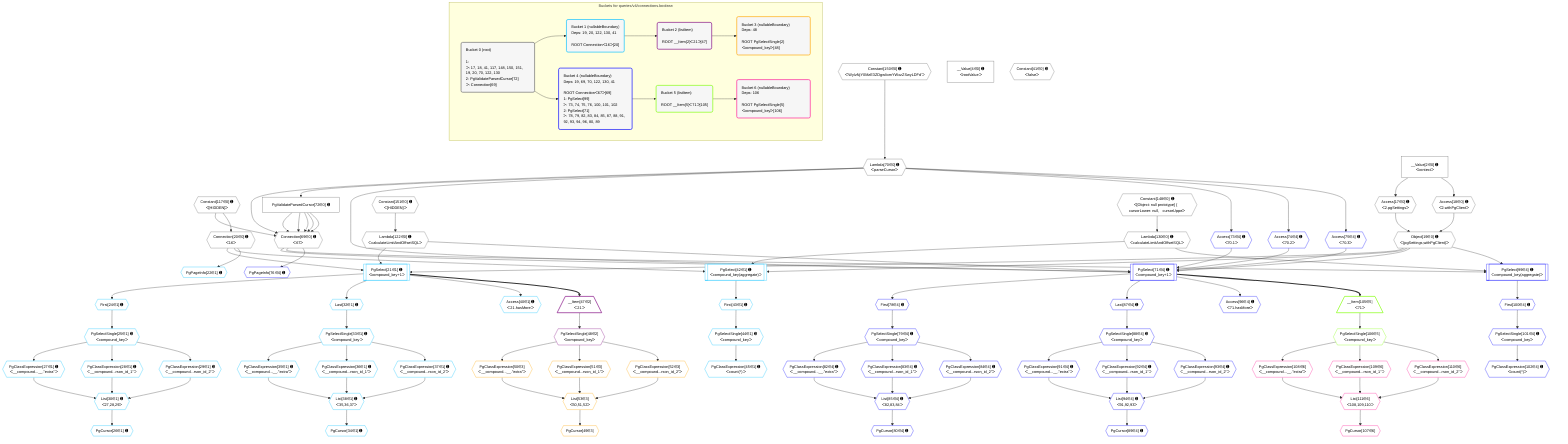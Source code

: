 %%{init: {'themeVariables': { 'fontSize': '12px'}}}%%
graph TD
    classDef path fill:#eee,stroke:#000,color:#000
    classDef plan fill:#fff,stroke-width:1px,color:#000
    classDef itemplan fill:#fff,stroke-width:2px,color:#000
    classDef unbatchedplan fill:#dff,stroke-width:1px,color:#000
    classDef sideeffectplan fill:#fcc,stroke-width:2px,color:#000
    classDef bucket fill:#f6f6f6,color:#000,stroke-width:2px,text-align:left


    %% plan dependencies
    Connection69{{"Connection[69∈0] ➊<br />ᐸ67ᐳ"}}:::plan
    Constant117{{"Constant[117∈0] ➊<br />ᐸ[HIDDEN]ᐳ"}}:::plan
    Lambda70{{"Lambda[70∈0] ➊<br />ᐸparseCursorᐳ"}}:::plan
    PgValidateParsedCursor72["PgValidateParsedCursor[72∈0] ➊"]:::plan
    Constant117 & Lambda70 & PgValidateParsedCursor72 & PgValidateParsedCursor72 & PgValidateParsedCursor72 & PgValidateParsedCursor72 & PgValidateParsedCursor72 --> Connection69
    Object19{{"Object[19∈0] ➊<br />ᐸ{pgSettings,withPgClient}ᐳ"}}:::plan
    Access17{{"Access[17∈0] ➊<br />ᐸ2.pgSettingsᐳ"}}:::plan
    Access18{{"Access[18∈0] ➊<br />ᐸ2.withPgClientᐳ"}}:::plan
    Access17 & Access18 --> Object19
    __Value2["__Value[2∈0] ➊<br />ᐸcontextᐳ"]:::plan
    __Value2 --> Access17
    __Value2 --> Access18
    Connection20{{"Connection[20∈0] ➊<br />ᐸ16ᐳ"}}:::plan
    Constant117 --> Connection20
    Constant150{{"Constant[150∈0] ➊<br />ᐸ'WyIzNjY0MzE3ZDgwIixmYWxzZSwyLDFd'ᐳ"}}:::plan
    Constant150 --> Lambda70
    Lambda70 --> PgValidateParsedCursor72
    Lambda122{{"Lambda[122∈0] ➊<br />ᐸcalculateLimitAndOffsetSQLᐳ"}}:::plan
    Constant151{{"Constant[151∈0] ➊<br />ᐸ[HIDDEN]ᐳ"}}:::plan
    Constant151 --> Lambda122
    Lambda130{{"Lambda[130∈0] ➊<br />ᐸcalculateLimitAndOffsetSQLᐳ"}}:::plan
    Constant148{{"Constant[148∈0] ➊<br />ᐸ[Object: null prototype] {   cursorLower: null,   cursorUppeᐳ"}}:::plan
    Constant148 --> Lambda130
    __Value4["__Value[4∈0] ➊<br />ᐸrootValueᐳ"]:::plan
    Constant41{{"Constant[41∈0] ➊<br />ᐸfalseᐳ"}}:::plan
    PgSelect21[["PgSelect[21∈1] ➊<br />ᐸcompound_key+1ᐳ"]]:::plan
    Object19 & Connection20 & Lambda122 --> PgSelect21
    List30{{"List[30∈1] ➊<br />ᐸ27,28,29ᐳ"}}:::plan
    PgClassExpression27{{"PgClassExpression[27∈1] ➊<br />ᐸ__compound...__.”extra”ᐳ"}}:::plan
    PgClassExpression28{{"PgClassExpression[28∈1] ➊<br />ᐸ__compound...rson_id_1”ᐳ"}}:::plan
    PgClassExpression29{{"PgClassExpression[29∈1] ➊<br />ᐸ__compound...rson_id_2”ᐳ"}}:::plan
    PgClassExpression27 & PgClassExpression28 & PgClassExpression29 --> List30
    List38{{"List[38∈1] ➊<br />ᐸ35,36,37ᐳ"}}:::plan
    PgClassExpression35{{"PgClassExpression[35∈1] ➊<br />ᐸ__compound...__.”extra”ᐳ"}}:::plan
    PgClassExpression36{{"PgClassExpression[36∈1] ➊<br />ᐸ__compound...rson_id_1”ᐳ"}}:::plan
    PgClassExpression37{{"PgClassExpression[37∈1] ➊<br />ᐸ__compound...rson_id_2”ᐳ"}}:::plan
    PgClassExpression35 & PgClassExpression36 & PgClassExpression37 --> List38
    PgSelect42[["PgSelect[42∈1] ➊<br />ᐸcompound_key(aggregate)ᐳ"]]:::plan
    Object19 & Connection20 & Lambda130 --> PgSelect42
    PgPageInfo22{{"PgPageInfo[22∈1] ➊"}}:::plan
    Connection20 --> PgPageInfo22
    First24{{"First[24∈1] ➊"}}:::plan
    PgSelect21 --> First24
    PgSelectSingle25{{"PgSelectSingle[25∈1] ➊<br />ᐸcompound_keyᐳ"}}:::plan
    First24 --> PgSelectSingle25
    PgCursor26{{"PgCursor[26∈1] ➊"}}:::plan
    List30 --> PgCursor26
    PgSelectSingle25 --> PgClassExpression27
    PgSelectSingle25 --> PgClassExpression28
    PgSelectSingle25 --> PgClassExpression29
    Last32{{"Last[32∈1] ➊"}}:::plan
    PgSelect21 --> Last32
    PgSelectSingle33{{"PgSelectSingle[33∈1] ➊<br />ᐸcompound_keyᐳ"}}:::plan
    Last32 --> PgSelectSingle33
    PgCursor34{{"PgCursor[34∈1] ➊"}}:::plan
    List38 --> PgCursor34
    PgSelectSingle33 --> PgClassExpression35
    PgSelectSingle33 --> PgClassExpression36
    PgSelectSingle33 --> PgClassExpression37
    Access40{{"Access[40∈1] ➊<br />ᐸ21.hasMoreᐳ"}}:::plan
    PgSelect21 --> Access40
    First43{{"First[43∈1] ➊"}}:::plan
    PgSelect42 --> First43
    PgSelectSingle44{{"PgSelectSingle[44∈1] ➊<br />ᐸcompound_keyᐳ"}}:::plan
    First43 --> PgSelectSingle44
    PgClassExpression45{{"PgClassExpression[45∈1] ➊<br />ᐸcount(*)ᐳ"}}:::plan
    PgSelectSingle44 --> PgClassExpression45
    __Item47[/"__Item[47∈2]<br />ᐸ21ᐳ"\]:::itemplan
    PgSelect21 ==> __Item47
    PgSelectSingle48{{"PgSelectSingle[48∈2]<br />ᐸcompound_keyᐳ"}}:::plan
    __Item47 --> PgSelectSingle48
    List53{{"List[53∈3]<br />ᐸ50,51,52ᐳ"}}:::plan
    PgClassExpression50{{"PgClassExpression[50∈3]<br />ᐸ__compound...__.”extra”ᐳ"}}:::plan
    PgClassExpression51{{"PgClassExpression[51∈3]<br />ᐸ__compound...rson_id_1”ᐳ"}}:::plan
    PgClassExpression52{{"PgClassExpression[52∈3]<br />ᐸ__compound...rson_id_2”ᐳ"}}:::plan
    PgClassExpression50 & PgClassExpression51 & PgClassExpression52 --> List53
    PgCursor49{{"PgCursor[49∈3]"}}:::plan
    List53 --> PgCursor49
    PgSelectSingle48 --> PgClassExpression50
    PgSelectSingle48 --> PgClassExpression51
    PgSelectSingle48 --> PgClassExpression52
    PgSelect71[["PgSelect[71∈4] ➊<br />ᐸcompound_key+1ᐳ"]]:::plan
    Access73{{"Access[73∈4] ➊<br />ᐸ70.1ᐳ"}}:::plan
    Access74{{"Access[74∈4] ➊<br />ᐸ70.2ᐳ"}}:::plan
    Access75{{"Access[75∈4] ➊<br />ᐸ70.3ᐳ"}}:::plan
    Object19 & Connection69 & Lambda70 & Access73 & Access74 & Access75 & Lambda122 --> PgSelect71
    List85{{"List[85∈4] ➊<br />ᐸ82,83,84ᐳ"}}:::plan
    PgClassExpression82{{"PgClassExpression[82∈4] ➊<br />ᐸ__compound...__.”extra”ᐳ"}}:::plan
    PgClassExpression83{{"PgClassExpression[83∈4] ➊<br />ᐸ__compound...rson_id_1”ᐳ"}}:::plan
    PgClassExpression84{{"PgClassExpression[84∈4] ➊<br />ᐸ__compound...rson_id_2”ᐳ"}}:::plan
    PgClassExpression82 & PgClassExpression83 & PgClassExpression84 --> List85
    List94{{"List[94∈4] ➊<br />ᐸ91,92,93ᐳ"}}:::plan
    PgClassExpression91{{"PgClassExpression[91∈4] ➊<br />ᐸ__compound...__.”extra”ᐳ"}}:::plan
    PgClassExpression92{{"PgClassExpression[92∈4] ➊<br />ᐸ__compound...rson_id_1”ᐳ"}}:::plan
    PgClassExpression93{{"PgClassExpression[93∈4] ➊<br />ᐸ__compound...rson_id_2”ᐳ"}}:::plan
    PgClassExpression91 & PgClassExpression92 & PgClassExpression93 --> List94
    PgSelect99[["PgSelect[99∈4] ➊<br />ᐸcompound_key(aggregate)ᐳ"]]:::plan
    Object19 & Connection69 & Lambda130 --> PgSelect99
    Lambda70 --> Access73
    Lambda70 --> Access74
    Lambda70 --> Access75
    PgPageInfo76{{"PgPageInfo[76∈4] ➊"}}:::plan
    Connection69 --> PgPageInfo76
    First78{{"First[78∈4] ➊"}}:::plan
    PgSelect71 --> First78
    PgSelectSingle79{{"PgSelectSingle[79∈4] ➊<br />ᐸcompound_keyᐳ"}}:::plan
    First78 --> PgSelectSingle79
    PgCursor80{{"PgCursor[80∈4] ➊"}}:::plan
    List85 --> PgCursor80
    PgSelectSingle79 --> PgClassExpression82
    PgSelectSingle79 --> PgClassExpression83
    PgSelectSingle79 --> PgClassExpression84
    Last87{{"Last[87∈4] ➊"}}:::plan
    PgSelect71 --> Last87
    PgSelectSingle88{{"PgSelectSingle[88∈4] ➊<br />ᐸcompound_keyᐳ"}}:::plan
    Last87 --> PgSelectSingle88
    PgCursor89{{"PgCursor[89∈4] ➊"}}:::plan
    List94 --> PgCursor89
    PgSelectSingle88 --> PgClassExpression91
    PgSelectSingle88 --> PgClassExpression92
    PgSelectSingle88 --> PgClassExpression93
    Access96{{"Access[96∈4] ➊<br />ᐸ71.hasMoreᐳ"}}:::plan
    PgSelect71 --> Access96
    First100{{"First[100∈4] ➊"}}:::plan
    PgSelect99 --> First100
    PgSelectSingle101{{"PgSelectSingle[101∈4] ➊<br />ᐸcompound_keyᐳ"}}:::plan
    First100 --> PgSelectSingle101
    PgClassExpression102{{"PgClassExpression[102∈4] ➊<br />ᐸcount(*)ᐳ"}}:::plan
    PgSelectSingle101 --> PgClassExpression102
    __Item105[/"__Item[105∈5]<br />ᐸ71ᐳ"\]:::itemplan
    PgSelect71 ==> __Item105
    PgSelectSingle106{{"PgSelectSingle[106∈5]<br />ᐸcompound_keyᐳ"}}:::plan
    __Item105 --> PgSelectSingle106
    List111{{"List[111∈6]<br />ᐸ108,109,110ᐳ"}}:::plan
    PgClassExpression108{{"PgClassExpression[108∈6]<br />ᐸ__compound...__.”extra”ᐳ"}}:::plan
    PgClassExpression109{{"PgClassExpression[109∈6]<br />ᐸ__compound...rson_id_1”ᐳ"}}:::plan
    PgClassExpression110{{"PgClassExpression[110∈6]<br />ᐸ__compound...rson_id_2”ᐳ"}}:::plan
    PgClassExpression108 & PgClassExpression109 & PgClassExpression110 --> List111
    PgCursor107{{"PgCursor[107∈6]"}}:::plan
    List111 --> PgCursor107
    PgSelectSingle106 --> PgClassExpression108
    PgSelectSingle106 --> PgClassExpression109
    PgSelectSingle106 --> PgClassExpression110

    %% define steps

    subgraph "Buckets for queries/v4/connections.boolean"
    Bucket0("Bucket 0 (root)<br /><br />1: <br />ᐳ: 17, 18, 41, 117, 148, 150, 151, 19, 20, 70, 122, 130<br />2: PgValidateParsedCursor[72]<br />ᐳ: Connection[69]"):::bucket
    classDef bucket0 stroke:#696969
    class Bucket0,__Value2,__Value4,Access17,Access18,Object19,Connection20,Constant41,Connection69,Lambda70,PgValidateParsedCursor72,Constant117,Lambda122,Lambda130,Constant148,Constant150,Constant151 bucket0
    Bucket1("Bucket 1 (nullableBoundary)<br />Deps: 19, 20, 122, 130, 41<br /><br />ROOT Connectionᐸ16ᐳ[20]"):::bucket
    classDef bucket1 stroke:#00bfff
    class Bucket1,PgSelect21,PgPageInfo22,First24,PgSelectSingle25,PgCursor26,PgClassExpression27,PgClassExpression28,PgClassExpression29,List30,Last32,PgSelectSingle33,PgCursor34,PgClassExpression35,PgClassExpression36,PgClassExpression37,List38,Access40,PgSelect42,First43,PgSelectSingle44,PgClassExpression45 bucket1
    Bucket2("Bucket 2 (listItem)<br /><br />ROOT __Item{2}ᐸ21ᐳ[47]"):::bucket
    classDef bucket2 stroke:#7f007f
    class Bucket2,__Item47,PgSelectSingle48 bucket2
    Bucket3("Bucket 3 (nullableBoundary)<br />Deps: 48<br /><br />ROOT PgSelectSingle{2}ᐸcompound_keyᐳ[48]"):::bucket
    classDef bucket3 stroke:#ffa500
    class Bucket3,PgCursor49,PgClassExpression50,PgClassExpression51,PgClassExpression52,List53 bucket3
    Bucket4("Bucket 4 (nullableBoundary)<br />Deps: 19, 69, 70, 122, 130, 41<br /><br />ROOT Connectionᐸ67ᐳ[69]<br />1: PgSelect[99]<br />ᐳ: 73, 74, 75, 76, 100, 101, 102<br />2: PgSelect[71]<br />ᐳ: 78, 79, 82, 83, 84, 85, 87, 88, 91, 92, 93, 94, 96, 80, 89"):::bucket
    classDef bucket4 stroke:#0000ff
    class Bucket4,PgSelect71,Access73,Access74,Access75,PgPageInfo76,First78,PgSelectSingle79,PgCursor80,PgClassExpression82,PgClassExpression83,PgClassExpression84,List85,Last87,PgSelectSingle88,PgCursor89,PgClassExpression91,PgClassExpression92,PgClassExpression93,List94,Access96,PgSelect99,First100,PgSelectSingle101,PgClassExpression102 bucket4
    Bucket5("Bucket 5 (listItem)<br /><br />ROOT __Item{5}ᐸ71ᐳ[105]"):::bucket
    classDef bucket5 stroke:#7fff00
    class Bucket5,__Item105,PgSelectSingle106 bucket5
    Bucket6("Bucket 6 (nullableBoundary)<br />Deps: 106<br /><br />ROOT PgSelectSingle{5}ᐸcompound_keyᐳ[106]"):::bucket
    classDef bucket6 stroke:#ff1493
    class Bucket6,PgCursor107,PgClassExpression108,PgClassExpression109,PgClassExpression110,List111 bucket6
    Bucket0 --> Bucket1 & Bucket4
    Bucket1 --> Bucket2
    Bucket2 --> Bucket3
    Bucket4 --> Bucket5
    Bucket5 --> Bucket6
    end